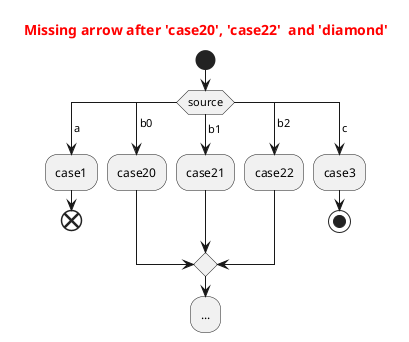 {
  "sha1": "npnykd2utcegqb7un6qrwb5bdadmj8r",
  "insertion": {
    "when": "2024-06-04T17:28:38.909Z",
    "url": "https://forum.plantuml.net/13954/activity-switch-horizontal-missing-diamond-last-kill-detach",
    "user": "plantuml@gmail.com"
  }
}
@startuml
title <color:red> Missing arrow after 'case20', 'case22'  and 'diamond'

start
switch (source)

case ( a )
:case1;
end

case ( b0 )
:case20;

case ( b1 )
:case21;

case ( b2 )
:case22;

case ( c )
:case3;
stop

endswitch
:...;

@enduml
